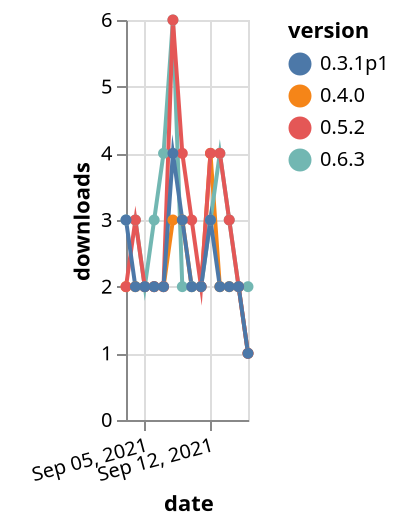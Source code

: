 {"$schema": "https://vega.github.io/schema/vega-lite/v5.json", "description": "A simple bar chart with embedded data.", "data": {"values": [{"date": "2021-09-03", "total": 2619, "delta": 2, "version": "0.4.0"}, {"date": "2021-09-04", "total": 2621, "delta": 2, "version": "0.4.0"}, {"date": "2021-09-05", "total": 2623, "delta": 2, "version": "0.4.0"}, {"date": "2021-09-06", "total": 2625, "delta": 2, "version": "0.4.0"}, {"date": "2021-09-07", "total": 2627, "delta": 2, "version": "0.4.0"}, {"date": "2021-09-08", "total": 2630, "delta": 3, "version": "0.4.0"}, {"date": "2021-09-09", "total": 2633, "delta": 3, "version": "0.4.0"}, {"date": "2021-09-10", "total": 2635, "delta": 2, "version": "0.4.0"}, {"date": "2021-09-11", "total": 2637, "delta": 2, "version": "0.4.0"}, {"date": "2021-09-12", "total": 2641, "delta": 4, "version": "0.4.0"}, {"date": "2021-09-13", "total": 2643, "delta": 2, "version": "0.4.0"}, {"date": "2021-09-14", "total": 2645, "delta": 2, "version": "0.4.0"}, {"date": "2021-09-15", "total": 2647, "delta": 2, "version": "0.4.0"}, {"date": "2021-09-16", "total": 2648, "delta": 1, "version": "0.4.0"}, {"date": "2021-09-03", "total": 2872, "delta": 3, "version": "0.6.3"}, {"date": "2021-09-04", "total": 2875, "delta": 3, "version": "0.6.3"}, {"date": "2021-09-05", "total": 2877, "delta": 2, "version": "0.6.3"}, {"date": "2021-09-06", "total": 2880, "delta": 3, "version": "0.6.3"}, {"date": "2021-09-07", "total": 2884, "delta": 4, "version": "0.6.3"}, {"date": "2021-09-08", "total": 2890, "delta": 6, "version": "0.6.3"}, {"date": "2021-09-09", "total": 2892, "delta": 2, "version": "0.6.3"}, {"date": "2021-09-10", "total": 2894, "delta": 2, "version": "0.6.3"}, {"date": "2021-09-11", "total": 2896, "delta": 2, "version": "0.6.3"}, {"date": "2021-09-12", "total": 2899, "delta": 3, "version": "0.6.3"}, {"date": "2021-09-13", "total": 2903, "delta": 4, "version": "0.6.3"}, {"date": "2021-09-14", "total": 2906, "delta": 3, "version": "0.6.3"}, {"date": "2021-09-15", "total": 2908, "delta": 2, "version": "0.6.3"}, {"date": "2021-09-16", "total": 2910, "delta": 2, "version": "0.6.3"}, {"date": "2021-09-03", "total": 23697, "delta": 2, "version": "0.5.2"}, {"date": "2021-09-04", "total": 23700, "delta": 3, "version": "0.5.2"}, {"date": "2021-09-05", "total": 23702, "delta": 2, "version": "0.5.2"}, {"date": "2021-09-06", "total": 23704, "delta": 2, "version": "0.5.2"}, {"date": "2021-09-07", "total": 23706, "delta": 2, "version": "0.5.2"}, {"date": "2021-09-08", "total": 23712, "delta": 6, "version": "0.5.2"}, {"date": "2021-09-09", "total": 23716, "delta": 4, "version": "0.5.2"}, {"date": "2021-09-10", "total": 23719, "delta": 3, "version": "0.5.2"}, {"date": "2021-09-11", "total": 23721, "delta": 2, "version": "0.5.2"}, {"date": "2021-09-12", "total": 23725, "delta": 4, "version": "0.5.2"}, {"date": "2021-09-13", "total": 23729, "delta": 4, "version": "0.5.2"}, {"date": "2021-09-14", "total": 23732, "delta": 3, "version": "0.5.2"}, {"date": "2021-09-15", "total": 23734, "delta": 2, "version": "0.5.2"}, {"date": "2021-09-16", "total": 23735, "delta": 1, "version": "0.5.2"}, {"date": "2021-09-03", "total": 3137, "delta": 3, "version": "0.3.1p1"}, {"date": "2021-09-04", "total": 3139, "delta": 2, "version": "0.3.1p1"}, {"date": "2021-09-05", "total": 3141, "delta": 2, "version": "0.3.1p1"}, {"date": "2021-09-06", "total": 3143, "delta": 2, "version": "0.3.1p1"}, {"date": "2021-09-07", "total": 3145, "delta": 2, "version": "0.3.1p1"}, {"date": "2021-09-08", "total": 3149, "delta": 4, "version": "0.3.1p1"}, {"date": "2021-09-09", "total": 3152, "delta": 3, "version": "0.3.1p1"}, {"date": "2021-09-10", "total": 3154, "delta": 2, "version": "0.3.1p1"}, {"date": "2021-09-11", "total": 3156, "delta": 2, "version": "0.3.1p1"}, {"date": "2021-09-12", "total": 3159, "delta": 3, "version": "0.3.1p1"}, {"date": "2021-09-13", "total": 3161, "delta": 2, "version": "0.3.1p1"}, {"date": "2021-09-14", "total": 3163, "delta": 2, "version": "0.3.1p1"}, {"date": "2021-09-15", "total": 3165, "delta": 2, "version": "0.3.1p1"}, {"date": "2021-09-16", "total": 3166, "delta": 1, "version": "0.3.1p1"}]}, "width": "container", "mark": {"type": "line", "point": {"filled": true}}, "encoding": {"x": {"field": "date", "type": "temporal", "timeUnit": "yearmonthdate", "title": "date", "axis": {"labelAngle": -15}}, "y": {"field": "delta", "type": "quantitative", "title": "downloads"}, "color": {"field": "version", "type": "nominal"}, "tooltip": {"field": "delta"}}}